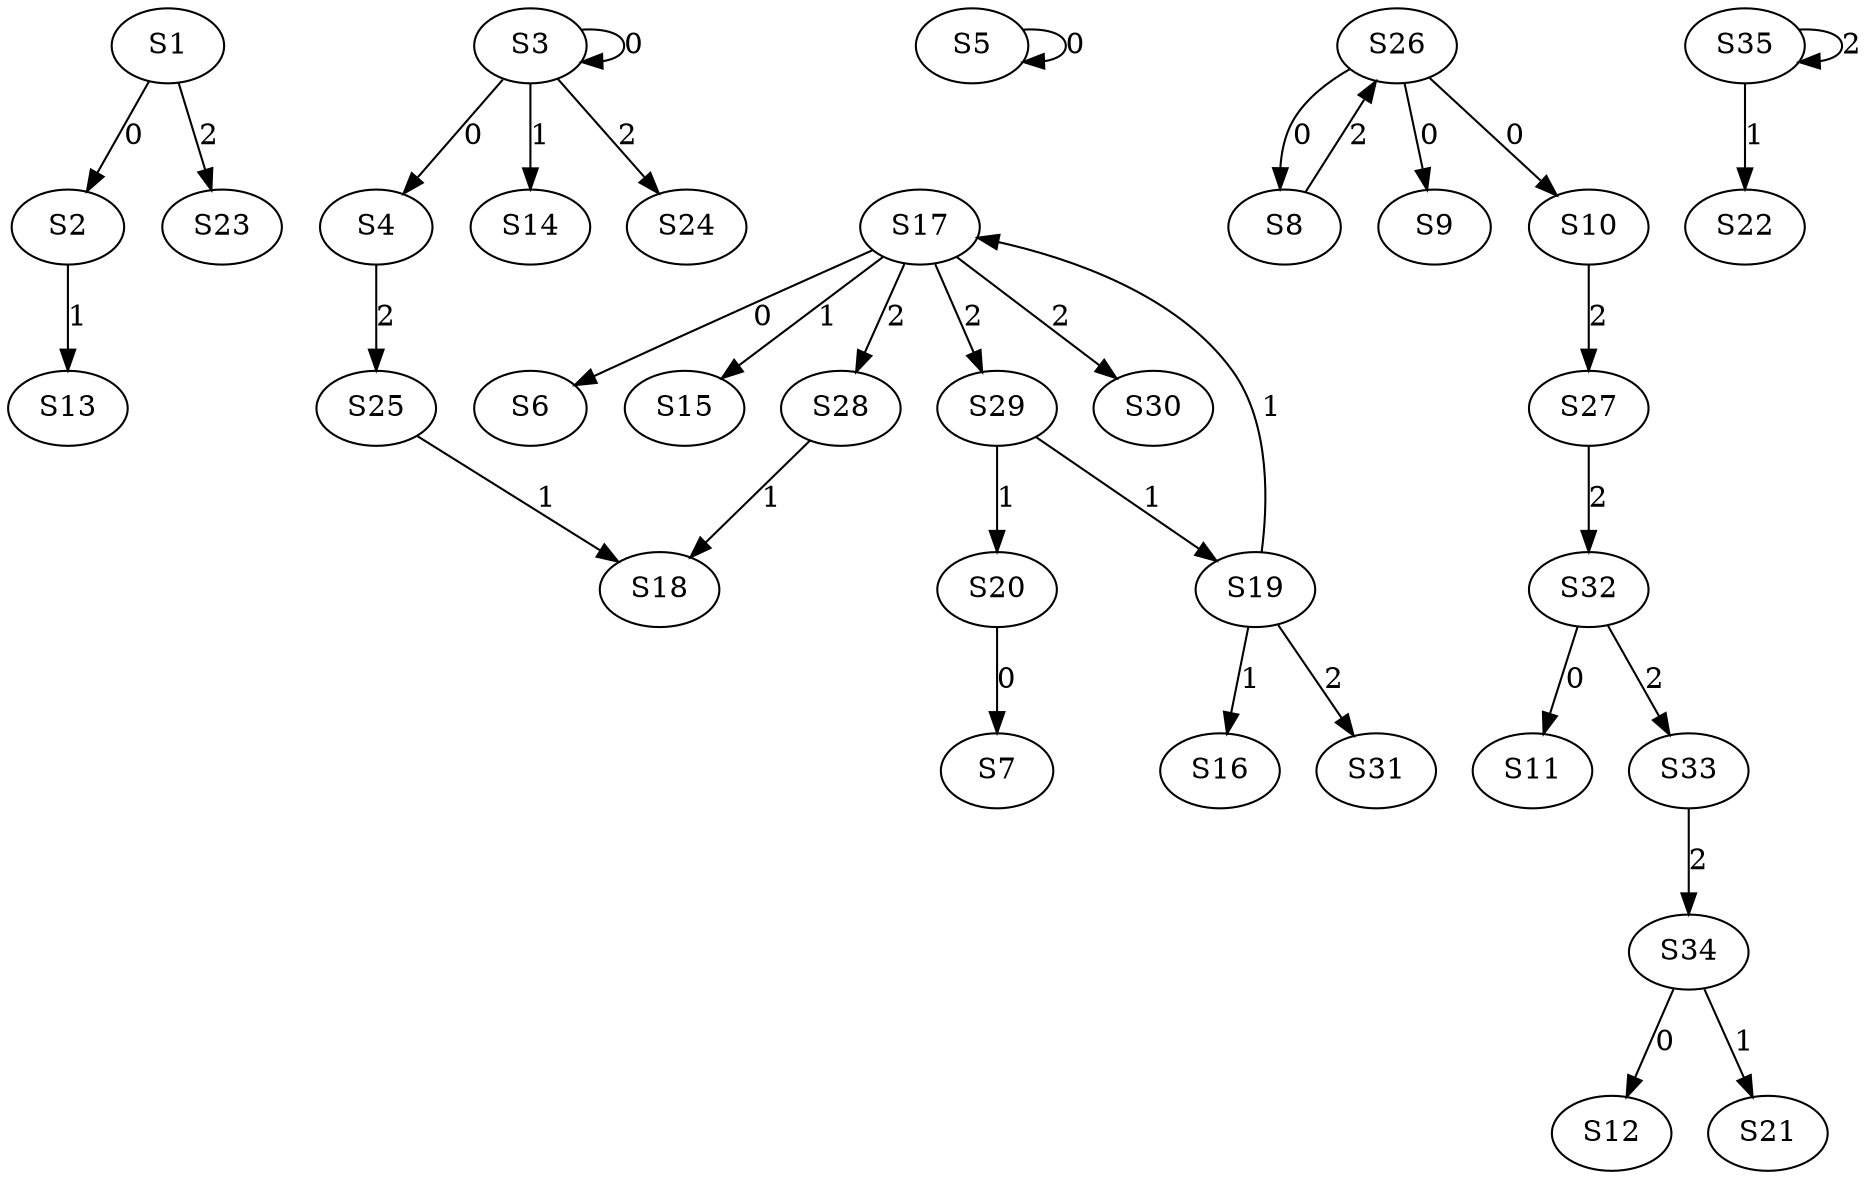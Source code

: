 strict digraph {
	S1 -> S2 [ label = 0 ];
	S3 -> S3 [ label = 0 ];
	S3 -> S4 [ label = 0 ];
	S5 -> S5 [ label = 0 ];
	S17 -> S6 [ label = 0 ];
	S20 -> S7 [ label = 0 ];
	S26 -> S8 [ label = 0 ];
	S26 -> S9 [ label = 0 ];
	S26 -> S10 [ label = 0 ];
	S32 -> S11 [ label = 0 ];
	S34 -> S12 [ label = 0 ];
	S2 -> S13 [ label = 1 ];
	S3 -> S14 [ label = 1 ];
	S17 -> S15 [ label = 1 ];
	S19 -> S16 [ label = 1 ];
	S19 -> S17 [ label = 1 ];
	S28 -> S18 [ label = 1 ];
	S29 -> S19 [ label = 1 ];
	S29 -> S20 [ label = 1 ];
	S34 -> S21 [ label = 1 ];
	S35 -> S22 [ label = 1 ];
	S1 -> S23 [ label = 2 ];
	S3 -> S24 [ label = 2 ];
	S4 -> S25 [ label = 2 ];
	S8 -> S26 [ label = 2 ];
	S10 -> S27 [ label = 2 ];
	S17 -> S28 [ label = 2 ];
	S17 -> S29 [ label = 2 ];
	S17 -> S30 [ label = 2 ];
	S19 -> S31 [ label = 2 ];
	S27 -> S32 [ label = 2 ];
	S32 -> S33 [ label = 2 ];
	S33 -> S34 [ label = 2 ];
	S35 -> S35 [ label = 2 ];
	S25 -> S18 [ label = 1 ];
}